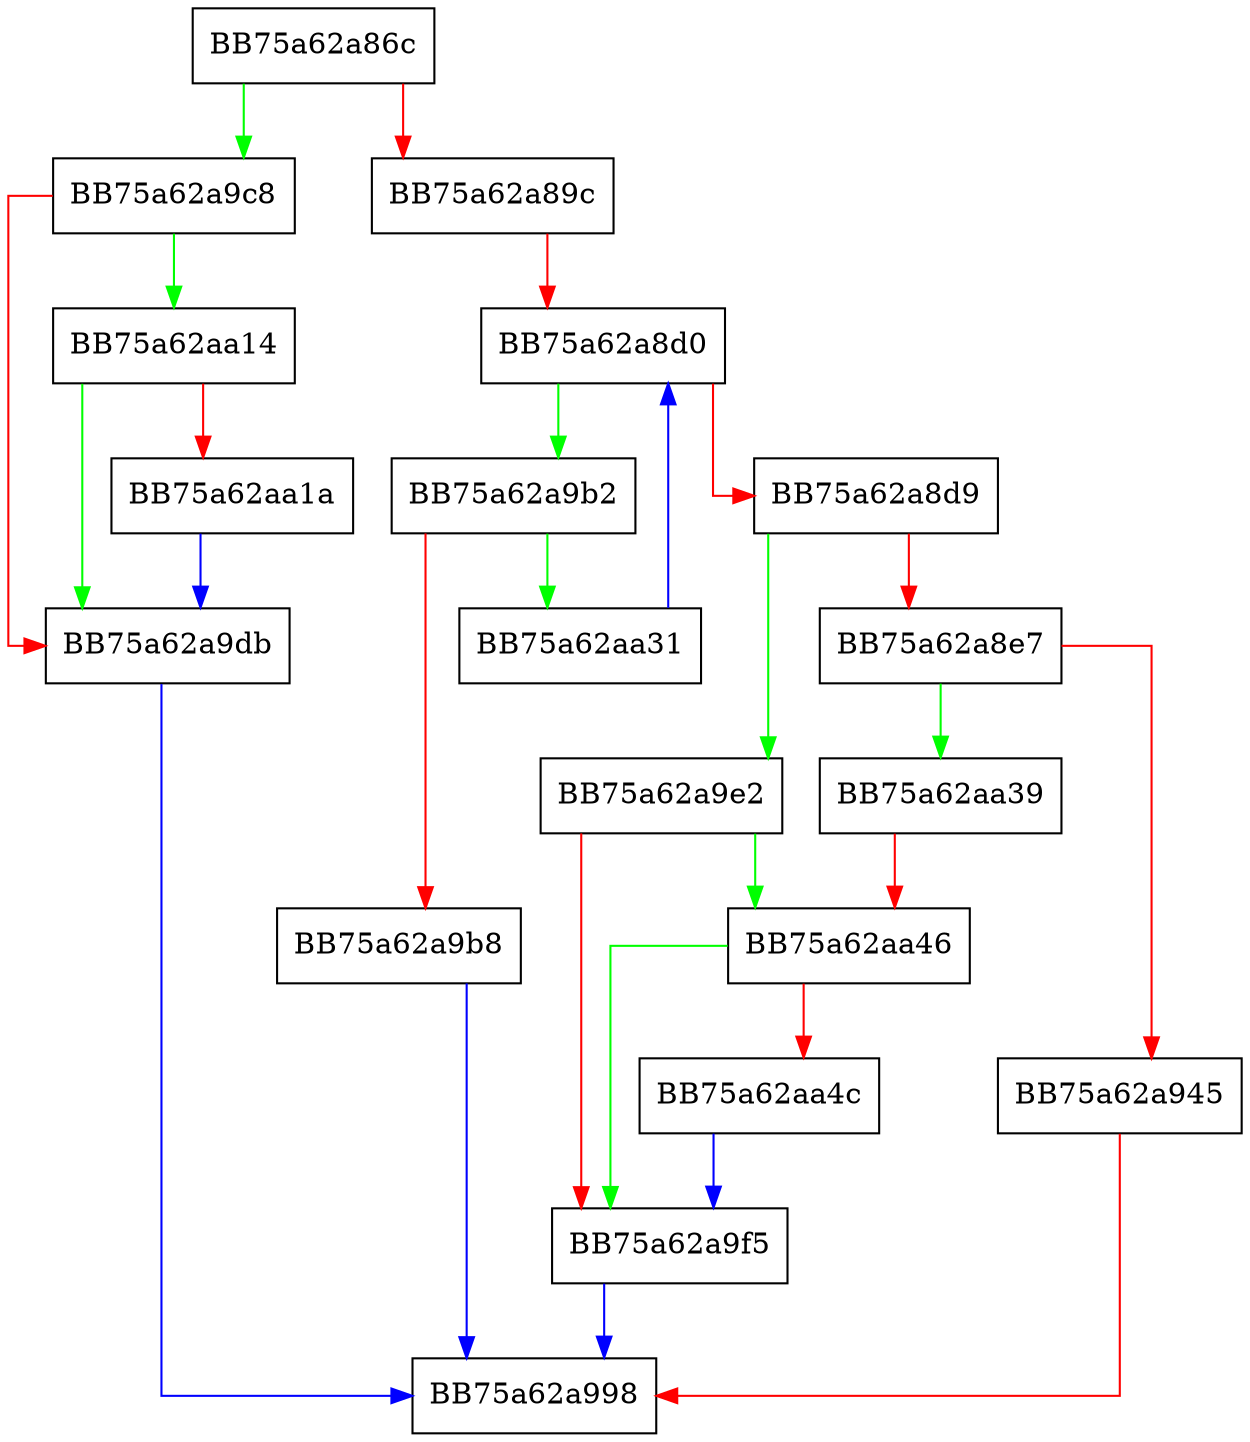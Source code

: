 digraph Create {
  node [shape="box"];
  graph [splines=ortho];
  BB75a62a86c -> BB75a62a9c8 [color="green"];
  BB75a62a86c -> BB75a62a89c [color="red"];
  BB75a62a89c -> BB75a62a8d0 [color="red"];
  BB75a62a8d0 -> BB75a62a9b2 [color="green"];
  BB75a62a8d0 -> BB75a62a8d9 [color="red"];
  BB75a62a8d9 -> BB75a62a9e2 [color="green"];
  BB75a62a8d9 -> BB75a62a8e7 [color="red"];
  BB75a62a8e7 -> BB75a62aa39 [color="green"];
  BB75a62a8e7 -> BB75a62a945 [color="red"];
  BB75a62a945 -> BB75a62a998 [color="red"];
  BB75a62a9b2 -> BB75a62aa31 [color="green"];
  BB75a62a9b2 -> BB75a62a9b8 [color="red"];
  BB75a62a9b8 -> BB75a62a998 [color="blue"];
  BB75a62a9c8 -> BB75a62aa14 [color="green"];
  BB75a62a9c8 -> BB75a62a9db [color="red"];
  BB75a62a9db -> BB75a62a998 [color="blue"];
  BB75a62a9e2 -> BB75a62aa46 [color="green"];
  BB75a62a9e2 -> BB75a62a9f5 [color="red"];
  BB75a62a9f5 -> BB75a62a998 [color="blue"];
  BB75a62aa14 -> BB75a62a9db [color="green"];
  BB75a62aa14 -> BB75a62aa1a [color="red"];
  BB75a62aa1a -> BB75a62a9db [color="blue"];
  BB75a62aa31 -> BB75a62a8d0 [color="blue"];
  BB75a62aa39 -> BB75a62aa46 [color="red"];
  BB75a62aa46 -> BB75a62a9f5 [color="green"];
  BB75a62aa46 -> BB75a62aa4c [color="red"];
  BB75a62aa4c -> BB75a62a9f5 [color="blue"];
}